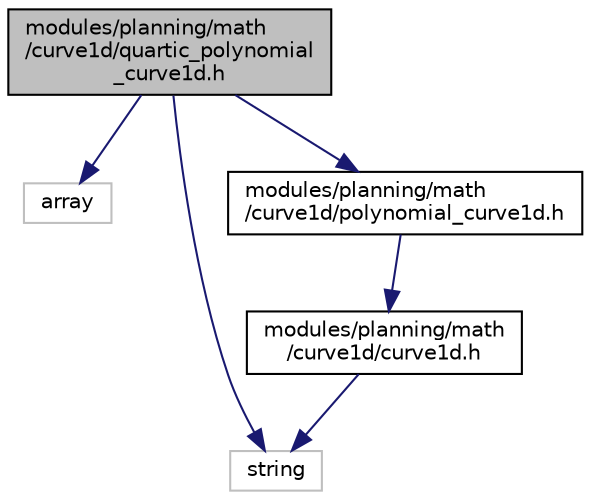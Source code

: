digraph "modules/planning/math/curve1d/quartic_polynomial_curve1d.h"
{
  edge [fontname="Helvetica",fontsize="10",labelfontname="Helvetica",labelfontsize="10"];
  node [fontname="Helvetica",fontsize="10",shape=record];
  Node1 [label="modules/planning/math\l/curve1d/quartic_polynomial\l_curve1d.h",height=0.2,width=0.4,color="black", fillcolor="grey75", style="filled" fontcolor="black"];
  Node1 -> Node2 [color="midnightblue",fontsize="10",style="solid",fontname="Helvetica"];
  Node2 [label="array",height=0.2,width=0.4,color="grey75", fillcolor="white", style="filled"];
  Node1 -> Node3 [color="midnightblue",fontsize="10",style="solid",fontname="Helvetica"];
  Node3 [label="string",height=0.2,width=0.4,color="grey75", fillcolor="white", style="filled"];
  Node1 -> Node4 [color="midnightblue",fontsize="10",style="solid",fontname="Helvetica"];
  Node4 [label="modules/planning/math\l/curve1d/polynomial_curve1d.h",height=0.2,width=0.4,color="black", fillcolor="white", style="filled",URL="$polynomial__curve1d_8h.html"];
  Node4 -> Node5 [color="midnightblue",fontsize="10",style="solid",fontname="Helvetica"];
  Node5 [label="modules/planning/math\l/curve1d/curve1d.h",height=0.2,width=0.4,color="black", fillcolor="white", style="filled",URL="$curve1d_8h.html"];
  Node5 -> Node3 [color="midnightblue",fontsize="10",style="solid",fontname="Helvetica"];
}
